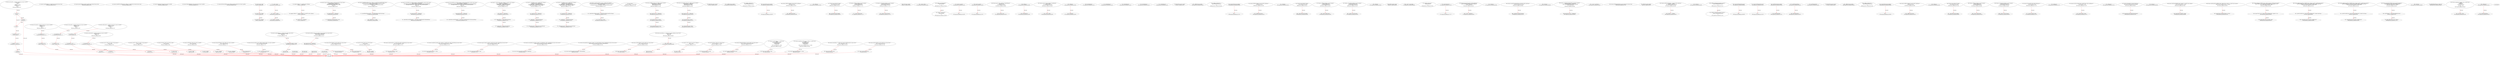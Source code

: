 digraph  {
13 [label="2_ function mul(uint256 a, uint256 b) internal pure returns (uint256) {\n        if (a == 0) {\n            return 0;\n        }\n        uint256 c = a * b;\n        require(c / a == b);\n        return c;\n    }\n13-function_definition-3-10", method="mul(uint256 a,uint256 b)", type_label=function_definition];
30 [label="3_ if_a == 0\n30-if-4-6", method="mul(uint256 a,uint256 b)", type_label=if];
2647 [label="3_ end_if", method="mul(uint256 a,uint256 b)", type_label=end_if];
35 [label="4_ return 0;\n35-return-5-5", method="mul(uint256 a,uint256 b)", type_label=return];
37 [label="6_ uint256 c = a * b;\n37-new_variable-7-7", method="mul(uint256 a,uint256 b)", type_label=new_variable];
45 [label="7_ require(c / a == b);\n45-expression_statement-8-8", method="mul(uint256 a,uint256 b)", type_label=expression_statement];
54 [label="8_ return c;\n54-return-9-9", method="mul(uint256 a,uint256 b)", type_label=return];
56 [label="10_ function div(uint256 a, uint256 b) internal pure returns (uint256) {\n        require(b > 0);\n        uint256 c = a / b;\n        return c;\n    }\n56-function_definition-11-15", method="div(uint256 a,uint256 b)", type_label=function_definition];
73 [label="11_ require(b > 0);\n73-expression_statement-12-12", method="div(uint256 a,uint256 b)", type_label=expression_statement];
80 [label="12_ uint256 c = a / b;\n80-new_variable-13-13", method="div(uint256 a,uint256 b)", type_label=new_variable];
88 [label="13_ return c;\n88-return-14-14", method="div(uint256 a,uint256 b)", type_label=return];
90 [label="15_ function sub(uint256 a, uint256 b) internal pure returns (uint256) {\n        require(b <= a);\n        uint256 c = a - b;\n        return c;\n    }\n90-function_definition-16-20", method="sub(uint256 a,uint256 b)", type_label=function_definition];
107 [label="16_ require(b <= a);\n107-expression_statement-17-17", method="sub(uint256 a,uint256 b)", type_label=expression_statement];
114 [label="17_ uint256 c = a - b;\n114-new_variable-18-18", method="sub(uint256 a,uint256 b)", type_label=new_variable];
122 [label="18_ return c;\n122-return-19-19", method="sub(uint256 a,uint256 b)", type_label=return];
124 [label="20_ function add(uint256 a, uint256 b) internal pure returns (uint256) {\n        uint256 c = a + b;\n        require(c >= a);\n        return c;\n    }\n124-function_definition-21-25", method="add(uint256 a,uint256 b)", type_label=function_definition];
141 [label="21_ uint256 c = a + b;\n141-new_variable-22-22", method="add(uint256 a,uint256 b)", type_label=new_variable];
149 [label="22_ require(c >= a);\n149-expression_statement-23-23", method="add(uint256 a,uint256 b)", type_label=expression_statement];
156 [label="23_ return c;\n156-return-24-24", method="add(uint256 a,uint256 b)", type_label=return];
158 [label="25_ function mod(uint256 a, uint256 b) internal pure returns (uint256) {\n        require(b != 0);\n        return a % b;\n    }\n158-function_definition-26-29", method="mod(uint256 a,uint256 b)", type_label=function_definition];
175 [label="26_ require(b != 0);\n175-expression_statement-27-27", method="mod(uint256 a,uint256 b)", type_label=expression_statement];
182 [label="27_ return a % b;\n182-return-28-28", method="mod(uint256 a,uint256 b)", type_label=return];
193 [label="32_ function transfer(address to, uint256 value) external returns (bool);\n193-function_definition-33-33", method="transfer(address to,uint256 value)", type_label=function_definition];
208 [label="33_ function approve(address spender, uint256 value) external returns (bool);\n208-function_definition-34-34", method="approve(address spender,uint256 value)", type_label=function_definition];
223 [label="34_ function transferFrom(address from, address to, uint256 value) external returns (bool);\n223-function_definition-35-35", method="transferFrom(address from,address to,uint256 value)", type_label=function_definition];
242 [label="35_ function totalSupply() external view returns (uint256);\n242-function_definition-36-36", method="totalSupply()", type_label=function_definition];
250 [label="36_ function balanceOf(address who) external view returns (uint256);\n250-function_definition-37-37", method="balanceOf(address who)", type_label=function_definition];
262 [label="37_ function allowance(address owner, address spender) external view returns (uint256);\n262-function_definition-38-38", method="allowance(address owner,address spender)", type_label=function_definition];
316 [label="43_ string private _name;\n316-new_variable-44-44", method="", type_label=new_variable];
321 [label="44_ string private _symbol;\n321-new_variable-45-45", method="", type_label=new_variable];
326 [label="45_ uint8 private _decimals;\n326-new_variable-46-46", method="", type_label=new_variable];
345 [label="47_ _name = name;\n345-expression_statement-48-48", method="", type_label=expression_statement];
349 [label="48_ _symbol = symbol;\n349-expression_statement-49-49", method="", type_label=expression_statement];
353 [label="49_ _decimals = decimals;\n353-expression_statement-50-50", method="", type_label=expression_statement];
357 [label="51_ function name() public view returns (string memory) {\n        return _name;\n    }\n357-function_definition-52-54", method="name()", type_label=function_definition];
366 [label="52_ return _name;\n366-return-53-53", method="name()", type_label=return];
368 [label="54_ function symbol() public view returns (string memory) {\n        return _symbol;\n    }\n368-function_definition-55-57", method="symbol()", type_label=function_definition];
377 [label="55_ return _symbol;\n377-return-56-56", method="symbol()", type_label=return];
379 [label="57_ function decimals() public view returns (uint8) {\n        return _decimals;\n    }\n379-function_definition-58-60", method="decimals()", type_label=function_definition];
388 [label="58_ return _decimals;\n388-return-59-59", method="decimals()", type_label=return];
405 [label="64_ mapping (address => uint256) private _balances;\n405-new_variable-65-65", method="", type_label=new_variable];
412 [label="65_ mapping (address => mapping (address => uint256)) private _allowed;\n412-new_variable-66-66", method="", type_label=new_variable];
421 [label="66_ uint256 private _totalSupply;\n421-new_variable-67-67", method="", type_label=new_variable];
426 [label="67_ function totalSupply() public view returns (uint256) {\n        return _totalSupply;\n    }\n426-function_definition-68-70", method="totalSupply()", type_label=function_definition];
435 [label="68_ return _totalSupply;\n435-return-69-69", method="totalSupply()", type_label=return];
437 [label="70_ function balanceOf(address owner) public view returns (uint256) {\n        return _balances[owner];\n    }\n437-function_definition-71-73", method="balanceOf(address owner)", type_label=function_definition];
450 [label="71_ return _balances[owner];\n450-return-72-72", method="balanceOf(address owner)", type_label=return];
454 [label="73_ function allowance(address owner, address spender) public view returns (uint256) {\n        return _allowed[owner][spender];\n    }\n454-function_definition-74-76", method="allowance(address owner,address spender)", type_label=function_definition];
471 [label="74_ return _allowed[owner][spender];\n471-return-75-75", method="allowance(address owner,address spender)", type_label=return];
477 [label="76_ function transfer(address to, uint256 value) public returns (bool) {\n        _transfer(msg.sender, to, value);\n        return true;\n    }\n477-function_definition-77-80", method="transfer(address to,uint256 value)", type_label=function_definition];
493 [label="77_ _transfer(msg.sender, to, value);\n493-expression_statement-78-78", method="transfer(address to,uint256 value)", type_label=expression_statement];
504 [label="78_ return true;\n504-return-79-79", method="transfer(address to,uint256 value)", type_label=return];
507 [label="80_ function approve(address spender, uint256 value) public returns (bool) {\n        require(spender != address(0));\n        _allowed[msg.sender][spender] = value;\n        emit Approval(msg.sender, spender, value);\n        return true;\n    }\n507-function_definition-81-86", method="approve(address spender,uint256 value)", type_label=function_definition];
523 [label="81_ require(spender != address(0));\n523-expression_statement-82-82", method="approve(address spender,uint256 value)", type_label=expression_statement];
532 [label="82_ _allowed[msg.sender][spender] = value;\n532-expression_statement-83-83", method="approve(address spender,uint256 value)", type_label=expression_statement];
552 [label="84_ return true;\n552-return-85-85", method="approve(address spender,uint256 value)", type_label=return];
555 [label="86_ function transferFrom(address from, address to, uint256 value) public returns (bool) {\n        _allowed[from][msg.sender] = _allowed[from][msg.sender].sub(value);\n        _transfer(from, to, value);\n        emit Approval(from, msg.sender, _allowed[from][msg.sender]);\n        return true;\n    }\n555-function_definition-87-92", method="transferFrom(address from,address to,uint256 value)", type_label=function_definition];
575 [label="87_ _allowed[from][msg.sender] = _allowed[from][msg.sender].sub(value);\n575-expression_statement-88-88", method="transferFrom(address from,address to,uint256 value)", type_label=expression_statement];
596 [label="88_ _transfer(from, to, value);\n596-expression_statement-89-89", method="transferFrom(address from,address to,uint256 value)", type_label=expression_statement];
621 [label="90_ return true;\n621-return-91-91", method="transferFrom(address from,address to,uint256 value)", type_label=return];
624 [label="92_ function increaseAllowance(address spender, uint256 addedValue) public returns (bool) {\n        require(spender != address(0));\n        _allowed[msg.sender][spender] = _allowed[msg.sender][spender].add(addedValue);\n        emit Approval(msg.sender, spender, _allowed[msg.sender][spender]);\n        return true;\n    }\n624-function_definition-93-98", method="increaseAllowance(address spender,uint256 addedValue)", type_label=function_definition];
640 [label="93_ require(spender != address(0));\n640-expression_statement-94-94", method="increaseAllowance(address spender,uint256 addedValue)", type_label=expression_statement];
649 [label="94_ _allowed[msg.sender][spender] = _allowed[msg.sender][spender].add(addedValue);\n649-expression_statement-95-95", method="increaseAllowance(address spender,uint256 addedValue)", type_label=expression_statement];
686 [label="96_ return true;\n686-return-97-97", method="increaseAllowance(address spender,uint256 addedValue)", type_label=return];
689 [label="98_ function decreaseAllowance(address spender, uint256 subtractedValue) public returns (bool) {\n        require(spender != address(0));\n        _allowed[msg.sender][spender] = _allowed[msg.sender][spender].sub(subtractedValue);\n        emit Approval(msg.sender, spender, _allowed[msg.sender][spender]);\n        return true;\n    }\n689-function_definition-99-104", method="decreaseAllowance(address spender,uint256 subtractedValue)", type_label=function_definition];
705 [label="99_ require(spender != address(0));\n705-expression_statement-100-100", method="decreaseAllowance(address spender,uint256 subtractedValue)", type_label=expression_statement];
714 [label="100_ _allowed[msg.sender][spender] = _allowed[msg.sender][spender].sub(subtractedValue);\n714-expression_statement-101-101", method="decreaseAllowance(address spender,uint256 subtractedValue)", type_label=expression_statement];
751 [label="102_ return true;\n751-return-103-103", method="decreaseAllowance(address spender,uint256 subtractedValue)", type_label=return];
754 [label="104_ function _transfer(address from, address to, uint256 value) internal {\n        require(to != address(0));\n        _balances[from] = _balances[from].sub(value);\n        _balances[to] = _balances[to].add(value);\n        emit Transfer(from, to, value);\n    }\n754-function_definition-105-110", method="_transfer(address from,address to,uint256 value)", type_label=function_definition];
770 [label="105_ require(to != address(0));\n770-expression_statement-106-106", method="_transfer(address from,address to,uint256 value)", type_label=expression_statement];
779 [label="106_ _balances[from] = _balances[from].sub(value);\n779-expression_statement-107-107", method="_transfer(address from,address to,uint256 value)", type_label=expression_statement];
792 [label="107_ _balances[to] = _balances[to].add(value);\n792-expression_statement-108-108", method="_transfer(address from,address to,uint256 value)", type_label=expression_statement];
813 [label="110_ function _mint(address account, uint256 value) internal {\n        require(account != address(0));\n        _totalSupply = _totalSupply.add(value);\n        _balances[account] = _balances[account].add(value);\n        emit Transfer(address(0), account, value);\n    }\n813-function_definition-111-116", method="_mint(address account,uint256 value)", type_label=function_definition];
825 [label="111_ require(account != address(0));\n825-expression_statement-112-112", method="_mint(address account,uint256 value)", type_label=expression_statement];
834 [label="112_ _totalSupply = _totalSupply.add(value);\n834-expression_statement-113-113", method="_mint(address account,uint256 value)", type_label=expression_statement];
843 [label="113_ _balances[account] = _balances[account].add(value);\n843-expression_statement-114-114", method="_mint(address account,uint256 value)", type_label=expression_statement];
866 [label="116_ function _burn(address account, uint256 value) internal {\n        require(account != address(0));\n        _totalSupply = _totalSupply.sub(value);\n        _balances[account] = _balances[account].sub(value);\n        emit Transfer(account, address(0), value);\n    }\n866-function_definition-117-122", method="_burn(address account,uint256 value)", type_label=function_definition];
878 [label="117_ require(account != address(0));\n878-expression_statement-118-118", method="_burn(address account,uint256 value)", type_label=expression_statement];
887 [label="118_ _totalSupply = _totalSupply.sub(value);\n887-expression_statement-119-119", method="_burn(address account,uint256 value)", type_label=expression_statement];
896 [label="119_ _balances[account] = _balances[account].sub(value);\n896-expression_statement-120-120", method="_burn(address account,uint256 value)", type_label=expression_statement];
919 [label="122_ function _burnFrom(address account, uint256 value) internal {\n        _allowed[account][msg.sender] = _allowed[account][msg.sender].sub(value);\n        _burn(account, value);\n        emit Approval(account, msg.sender, _allowed[account][msg.sender]);\n    }\n919-function_definition-123-127", method="_burnFrom(address account,uint256 value)", type_label=function_definition];
931 [label="123_ _allowed[account][msg.sender] = _allowed[account][msg.sender].sub(value);\n931-expression_statement-124-124", method="_burnFrom(address account,uint256 value)", type_label=expression_statement];
952 [label="124_ _burn(account, value);\n952-expression_statement-125-125", method="_burnFrom(address account,uint256 value)", type_label=expression_statement];
982 [label="130_ struct Role {\n        mapping (address => bool) bearer;\n    }\n982-expression_statement-131-133", method="Role()", type_label=expression_statement];
990 [label="133_ function add(Role storage role, address account) internal {\n        require(account != address(0));\n        require(!has(role, account));\n        role.bearer[account] = true;\n    }\n990-function_definition-134-138", method="add(Role storage role,address account)", type_label=function_definition];
1003 [label="134_ require(account != address(0));\n1003-expression_statement-135-135", method="add(Role storage role,address account)", type_label=expression_statement];
1012 [label="135_ require(!has(role, account));\n1012-expression_statement-136-136", method="add(Role storage role,address account)", type_label=expression_statement];
1023 [label="136_ role.bearer[account] = true;\n1023-expression_statement-137-137", method="add(Role storage role,address account)", type_label=expression_statement];
1032 [label="138_ function remove(Role storage role, address account) internal {\n        require(account != address(0));\n        require(has(role, account));\n        role.bearer[account] = false;\n    }\n1032-function_definition-139-143", method="remove(Role storage role,address account)", type_label=function_definition];
1045 [label="139_ require(account != address(0));\n1045-expression_statement-140-140", method="remove(Role storage role,address account)", type_label=expression_statement];
1054 [label="140_ require(has(role, account));\n1054-expression_statement-141-141", method="remove(Role storage role,address account)", type_label=expression_statement];
1064 [label="141_ role.bearer[account] = false;\n1064-expression_statement-142-142", method="remove(Role storage role,address account)", type_label=expression_statement];
1073 [label="143_ function has(Role storage role, address account) internal view returns (bool) {\n        require(account != address(0));\n        return role.bearer[account];\n    }\n1073-function_definition-144-147", method="has(Role storage role,address account)", type_label=function_definition];
1091 [label="144_ require(account != address(0));\n1091-expression_statement-145-145", method="has(Role storage role,address account)", type_label=expression_statement];
1100 [label="145_ return role.bearer[account];\n1100-return-146-146", method="has(Role storage role,address account)", type_label=return];
1132 [label="153_ Roles.Role private _pausers;\n1132-new_variable-154-154", method="", type_label=new_variable];
1141 [label="155_ _addPauser(msg.sender);\n1141-expression_statement-156-156", method="", type_label=expression_statement];
1148 [label="157_ modifier onlyPauser() {\n        require(isPauser(msg.sender));\n        _;\n    }\n1148-expression_statement-158-161", method="", type_label=expression_statement];
1151 [label="158_ require(isPauser(msg.sender));\n1151-expression_statement-159-159", method="", type_label=expression_statement];
1161 [label="159_ _;\n1161-expression_statement-160-160", method="", type_label=expression_statement];
1163 [label="161_ function isPauser(address account) public view returns (bool) {\n        return _pausers.has(account);\n    }\n1163-function_definition-162-164", method="isPauser(address account)", type_label=function_definition];
1176 [label="162_ return _pausers.has(account);\n1176-return-163-163", method="isPauser(address account)", type_label=return];
1183 [label="164_ function addPauser(address account) public onlyPauser {\n        _addPauser(account);\n    }\n1183-function_definition-165-167", method="addPauser(address account)", type_label=function_definition];
1190 [label="164_ onlyPauser\n1190-expression_statement-165-165", method="addPauser(address account)", type_label=expression_statement];
1193 [label="165_ _addPauser(account);\n1193-expression_statement-166-166", method="addPauser(address account)", type_label=expression_statement];
1198 [label="167_ function renouncePauser() public {\n        _removePauser(msg.sender);\n    }\n1198-function_definition-168-170", method="renouncePauser()", type_label=function_definition];
1202 [label="168_ _removePauser(msg.sender);\n1202-expression_statement-169-169", method="renouncePauser()", type_label=expression_statement];
1209 [label="170_ function _addPauser(address account) internal {\n        _pausers.add(account);\n        emit PauserAdded(account);\n    }\n1209-function_definition-171-174", method="_addPauser(address account)", type_label=function_definition];
1217 [label="171_ _pausers.add(account);\n1217-expression_statement-172-172", method="_addPauser(address account)", type_label=expression_statement];
1228 [label="174_ function _removePauser(address account) internal {\n        _pausers.remove(account);\n        emit PauserRemoved(account);\n    }\n1228-function_definition-175-178", method="_removePauser(address account)", type_label=function_definition];
1236 [label="175_ _pausers.remove(account);\n1236-expression_statement-176-176", method="_removePauser(address account)", type_label=expression_statement];
1269 [label="183_ bool private _paused;\n1269-new_variable-184-184", method="", type_label=new_variable];
1276 [label="185_ _paused = false;\n1276-expression_statement-186-186", method="", type_label=expression_statement];
1281 [label="187_ function paused() public view returns (bool) {\n        return _paused;\n    }\n1281-function_definition-188-190", method="paused()", type_label=function_definition];
1290 [label="188_ return _paused;\n1290-return-189-189", method="paused()", type_label=return];
1292 [label="190_ modifier whenNotPaused() {\n        require(!_paused);\n        _;\n    }\n1292-expression_statement-191-194", method="", type_label=expression_statement];
1295 [label="191_ require(!_paused);\n1295-expression_statement-192-192", method="", type_label=expression_statement];
1301 [label="192_ _;\n1301-expression_statement-193-193", method="", type_label=expression_statement];
1303 [label="194_ modifier whenPaused() {\n        require(_paused);\n        _;\n    }\n1303-expression_statement-195-198", method="", type_label=expression_statement];
1306 [label="195_ require(_paused);\n1306-expression_statement-196-196", method="", type_label=expression_statement];
1311 [label="196_ _;\n1311-expression_statement-197-197", method="", type_label=expression_statement];
1313 [label="198_ function pause() public onlyPauser whenNotPaused {\n        _paused = true;\n        emit Paused(msg.sender);\n    }\n1313-function_definition-199-202", method="pause()", type_label=function_definition];
1316 [label="198_ onlyPauser\n1316-expression_statement-199-199", method="pause()", type_label=expression_statement];
1318 [label="198_ whenNotPaused\n1318-expression_statement-199-199", method="pause()", type_label=expression_statement];
1321 [label="199_ _paused = true;\n1321-expression_statement-200-200", method="pause()", type_label=expression_statement];
1332 [label="202_ function unpause() public onlyPauser whenPaused {\n        _paused = false;\n        emit Unpaused(msg.sender);\n    }\n1332-function_definition-203-206", method="unpause()", type_label=function_definition];
1335 [label="202_ onlyPauser\n1335-expression_statement-203-203", method="unpause()", type_label=expression_statement];
1337 [label="202_ whenPaused\n1337-expression_statement-203-203", method="unpause()", type_label=expression_statement];
1340 [label="203_ _paused = false;\n1340-expression_statement-204-204", method="unpause()", type_label=expression_statement];
1364 [label="209_ function transfer(address to, uint256 value) public whenNotPaused returns (bool) {\n        return super.transfer(to, value);\n    }\n1364-function_definition-210-212", method="transfer(address to,uint256 value)", type_label=function_definition];
1375 [label="209_ whenNotPaused\n1375-expression_statement-210-210", method="transfer(address to,uint256 value)", type_label=expression_statement];
1382 [label="210_ return super.transfer(to, value);\n1382-return-211-211", method="transfer(address to,uint256 value)", type_label=return];
1391 [label="212_ function transferFrom(address from, address to, uint256 value) public whenNotPaused returns (bool) {\n        return super.transferFrom(from, to, value);\n    }\n1391-function_definition-213-215", method="transferFrom(address from,address to,uint256 value)", type_label=function_definition];
1406 [label="212_ whenNotPaused\n1406-expression_statement-213-213", method="transferFrom(address from,address to,uint256 value)", type_label=expression_statement];
1413 [label="213_ return super.transferFrom(from, to, value);\n1413-return-214-214", method="transferFrom(address from,address to,uint256 value)", type_label=return];
1424 [label="215_ function approve(address spender, uint256 value) public whenNotPaused returns (bool) {\n        return super.approve(spender, value);\n    }\n1424-function_definition-216-218", method="approve(address spender,uint256 value)", type_label=function_definition];
1435 [label="215_ whenNotPaused\n1435-expression_statement-216-216", method="approve(address spender,uint256 value)", type_label=expression_statement];
1442 [label="216_ return super.approve(spender, value);\n1442-return-217-217", method="approve(address spender,uint256 value)", type_label=return];
1451 [label="218_ function increaseAllowance(address spender, uint addedValue) public whenNotPaused returns (bool success) {\n        return super.increaseAllowance(spender, addedValue);\n    }\n1451-function_definition-219-221", method="increaseAllowance(address spender,uint addedValue)", type_label=function_definition];
1462 [label="218_ whenNotPaused\n1462-expression_statement-219-219", method="increaseAllowance(address spender,uint addedValue)", type_label=expression_statement];
1470 [label="219_ return super.increaseAllowance(spender, addedValue);\n1470-return-220-220", method="increaseAllowance(address spender,uint addedValue)", type_label=return];
1479 [label="221_ function decreaseAllowance(address spender, uint subtractedValue) public whenNotPaused returns (bool success) {\n        return super.decreaseAllowance(spender, subtractedValue);\n    }\n1479-function_definition-222-224", method="decreaseAllowance(address spender,uint subtractedValue)", type_label=function_definition];
1490 [label="221_ whenNotPaused\n1490-expression_statement-222-222", method="decreaseAllowance(address spender,uint subtractedValue)", type_label=expression_statement];
1498 [label="222_ return super.decreaseAllowance(spender, subtractedValue);\n1498-return-223-223", method="decreaseAllowance(address spender,uint subtractedValue)", type_label=return];
1533 [label="230_ Roles.Role private _minters;\n1533-new_variable-231-231", method="", type_label=new_variable];
1542 [label="232_ _addMinter(msg.sender);\n1542-expression_statement-233-233", method="", type_label=expression_statement];
1549 [label="234_ modifier onlyMinter() {\n        require(isMinter(msg.sender));\n        _;\n    }\n1549-expression_statement-235-238", method="", type_label=expression_statement];
1552 [label="235_ require(isMinter(msg.sender));\n1552-expression_statement-236-236", method="", type_label=expression_statement];
1562 [label="236_ _;\n1562-expression_statement-237-237", method="", type_label=expression_statement];
1564 [label="238_ function isMinter(address account) public view returns (bool) {\n        return _minters.has(account);\n    }\n1564-function_definition-239-241", method="isMinter(address account)", type_label=function_definition];
1577 [label="239_ return _minters.has(account);\n1577-return-240-240", method="isMinter(address account)", type_label=return];
1584 [label="241_ function addMinter(address account) public onlyMinter {\n        _addMinter(account);\n    }\n1584-function_definition-242-244", method="addMinter(address account)", type_label=function_definition];
1591 [label="241_ onlyMinter\n1591-expression_statement-242-242", method="addMinter(address account)", type_label=expression_statement];
1594 [label="242_ _addMinter(account);\n1594-expression_statement-243-243", method="addMinter(address account)", type_label=expression_statement];
1599 [label="244_ function renounceMinter() public {\n        _removeMinter(msg.sender);\n    }\n1599-function_definition-245-247", method="renounceMinter()", type_label=function_definition];
1603 [label="245_ _removeMinter(msg.sender);\n1603-expression_statement-246-246", method="renounceMinter()", type_label=expression_statement];
1610 [label="247_ function _addMinter(address account) internal {\n        _minters.add(account);\n        emit MinterAdded(account);\n    }\n1610-function_definition-248-251", method="_addMinter(address account)", type_label=function_definition];
1618 [label="248_ _minters.add(account);\n1618-expression_statement-249-249", method="_addMinter(address account)", type_label=expression_statement];
1629 [label="251_ function _removeMinter(address account) internal {\n        _minters.remove(account);\n        emit MinterRemoved(account);\n    }\n1629-function_definition-252-255", method="_removeMinter(address account)", type_label=function_definition];
1637 [label="252_ _minters.remove(account);\n1637-expression_statement-253-253", method="_removeMinter(address account)", type_label=expression_statement];
1661 [label="258_ function mint(address to, uint256 value) public onlyMinter returns (bool) {\n        _mint(to, value);\n        return true;\n    }\n1661-function_definition-259-262", method="mint(address to,uint256 value)", type_label=function_definition];
1672 [label="258_ onlyMinter\n1672-expression_statement-259-259", method="mint(address to,uint256 value)", type_label=expression_statement];
1679 [label="259_ _mint(to, value);\n1679-expression_statement-260-260", method="mint(address to,uint256 value)", type_label=expression_statement];
1686 [label="260_ return true;\n1686-return-261-261", method="mint(address to,uint256 value)", type_label=return];
1696 [label="265_ address private _owner;\n1696-new_variable-266-266", method="", type_label=new_variable];
1713 [label="268_ _owner = msg.sender;\n1713-expression_statement-269-269", method="", type_label=expression_statement];
1727 [label="271_ function owner() public view returns (address) {\n        return _owner;\n    }\n1727-function_definition-272-274", method="owner()", type_label=function_definition];
1736 [label="272_ return _owner;\n1736-return-273-273", method="owner()", type_label=return];
1738 [label="274_ modifier onlyOwner() {\n        require(isOwner());\n        _;\n    }\n1738-expression_statement-275-278", method="", type_label=expression_statement];
1741 [label="275_ require(isOwner());\n1741-expression_statement-276-276", method="", type_label=expression_statement];
1747 [label="276_ _;\n1747-expression_statement-277-277", method="", type_label=expression_statement];
1749 [label="278_ function isOwner() public view returns (bool) {\n        return msg.sender == _owner;\n    }\n1749-function_definition-279-281", method="isOwner()", type_label=function_definition];
1758 [label="279_ return msg.sender == _owner;\n1758-return-280-280", method="isOwner()", type_label=return];
1764 [label="281_ function renounceOwnership() public onlyOwner {\n        emit OwnershipTransferred(_owner, address(0));\n        _owner = address(0);\n    }\n1764-function_definition-282-285", method="renounceOwnership()", type_label=function_definition];
1767 [label="281_ onlyOwner\n1767-expression_statement-282-282", method="renounceOwnership()", type_label=expression_statement];
1778 [label="283_ _owner = address(0);\n1778-expression_statement-284-284", method="renounceOwnership()", type_label=expression_statement];
1784 [label="285_ function transferOwnership(address newOwner) public onlyOwner {\n        _transferOwnership(newOwner);\n    }\n1784-function_definition-286-288", method="transferOwnership(address newOwner)", type_label=function_definition];
1791 [label="285_ onlyOwner\n1791-expression_statement-286-286", method="transferOwnership(address newOwner)", type_label=expression_statement];
1794 [label="286_ _transferOwnership(newOwner);\n1794-expression_statement-287-287", method="transferOwnership(address newOwner)", type_label=expression_statement];
1799 [label="288_ function _transferOwnership(address newOwner) internal {\n        require(newOwner != address(0));\n        emit OwnershipTransferred(_owner, newOwner);\n        _owner = newOwner;\n    }\n1799-function_definition-289-293", method="_transferOwnership(address newOwner)", type_label=function_definition];
1807 [label="289_ require(newOwner != address(0));\n1807-expression_statement-290-290", method="_transferOwnership(address newOwner)", type_label=expression_statement];
1822 [label="291_ _owner = newOwner;\n1822-expression_statement-292-292", method="_transferOwnership(address newOwner)", type_label=expression_statement];
1833 [label="296_ function isWhitelisted(address account) public view returns (bool);\n1833-function_definition-297-297", method="isWhitelisted(address account)", type_label=function_definition];
1865 [label="301_ IWhitelist public whitelist;\n1865-new_variable-302-302", method="", type_label=new_variable];
1871 [label="302_ function setWhitelist(IWhitelist _whitelist) public onlyOwner {\n        whitelist = _whitelist;\n        emit WhitelistChanged(_whitelist);\n    }\n1871-function_definition-303-306", method="setWhitelist(IWhitelist _whitelist)", type_label=function_definition];
1879 [label="302_ onlyOwner\n1879-expression_statement-303-303", method="setWhitelist(IWhitelist _whitelist)", type_label=expression_statement];
1882 [label="303_ whitelist = _whitelist;\n1882-expression_statement-304-304", method="setWhitelist(IWhitelist _whitelist)", type_label=expression_statement];
1890 [label="306_ modifier onlyWhitelisted(address account) {\n        require(isWhitelisted(account));\n        _;\n    }\n1890-expression_statement-307-310", method="", type_label=expression_statement];
1897 [label="307_ require(isWhitelisted(account));\n1897-expression_statement-308-308", method="", type_label=expression_statement];
1905 [label="308_ _;\n1905-expression_statement-309-309", method="", type_label=expression_statement];
1907 [label="310_ modifier notWhitelisted(address account) {\n        require(!isWhitelisted(account));\n        _;\n    }\n1907-expression_statement-311-314", method="", type_label=expression_statement];
1914 [label="311_ require(!isWhitelisted(account));\n1914-expression_statement-312-312", method="", type_label=expression_statement];
1923 [label="312_ _;\n1923-expression_statement-313-313", method="", type_label=expression_statement];
1925 [label="314_ function isWhitelisted(address account) public view returns (bool) {\n        return whitelist.isWhitelisted(account);\n    }\n1925-function_definition-315-317", method="isWhitelisted(address account)", type_label=function_definition];
1938 [label="315_ return whitelist.isWhitelisted(account);\n1938-return-316-316", method="isWhitelisted(address account)", type_label=return];
1945 [label="317_ function transfer(address to, uint256 value)\n        public\n        onlyWhitelisted(msg.sender)\n        onlyWhitelisted(to)\n        returns (bool)\n    {\n        return super.transfer(to, value);\n    }\n1945-function_definition-318-325", method="transfer(address to,uint256 value)", type_label=function_definition];
1956 [label="319_ onlyWhitelisted(msg.sender)\n1956-expression_statement-320-320", method="transfer(address to,uint256 value)", type_label=expression_statement];
1962 [label="320_ onlyWhitelisted(to)\n1962-expression_statement-321-321", method="transfer(address to,uint256 value)", type_label=expression_statement];
1971 [label="323_ return super.transfer(to, value);\n1971-return-324-324", method="transfer(address to,uint256 value)", type_label=return];
1980 [label="325_ function transferFrom(address from, address to, uint256 value)\n        public\n        onlyWhitelisted(from)\n        onlyWhitelisted(to)\n        returns (bool)\n    {\n        return super.transferFrom(from, to, value);\n    }\n1980-function_definition-326-333", method="transferFrom(address from,address to,uint256 value)", type_label=function_definition];
1995 [label="327_ onlyWhitelisted(from)\n1995-expression_statement-328-328", method="transferFrom(address from,address to,uint256 value)", type_label=expression_statement];
1999 [label="328_ onlyWhitelisted(to)\n1999-expression_statement-329-329", method="transferFrom(address from,address to,uint256 value)", type_label=expression_statement];
2008 [label="331_ return super.transferFrom(from, to, value);\n2008-return-332-332", method="transferFrom(address from,address to,uint256 value)", type_label=return];
2019 [label="333_ function mint(address to, uint256 value) public onlyWhitelisted(to) returns (bool) {\n        return super.mint(to, value);\n    }\n2019-function_definition-334-336", method="mint(address to,uint256 value)", type_label=function_definition];
2030 [label="333_ onlyWhitelisted(to)\n2030-expression_statement-334-334", method="mint(address to,uint256 value)", type_label=expression_statement];
2039 [label="334_ return super.mint(to, value);\n2039-return-335-335", method="mint(address to,uint256 value)", type_label=return];
2074 [label="342_ Roles.Role private _burners;\n2074-new_variable-343-343", method="", type_label=new_variable];
2083 [label="344_ _addBurner(msg.sender);\n2083-expression_statement-345-345", method="", type_label=expression_statement];
2090 [label="346_ modifier onlyBurner() {\n        require(isBurner(msg.sender));\n        _;\n    }\n2090-expression_statement-347-350", method="", type_label=expression_statement];
2093 [label="347_ require(isBurner(msg.sender));\n2093-expression_statement-348-348", method="", type_label=expression_statement];
2103 [label="348_ _;\n2103-expression_statement-349-349", method="", type_label=expression_statement];
2105 [label="350_ function isBurner(address account) public view returns (bool) {\n        return _burners.has(account);\n    }\n2105-function_definition-351-353", method="isBurner(address account)", type_label=function_definition];
2118 [label="351_ return _burners.has(account);\n2118-return-352-352", method="isBurner(address account)", type_label=return];
2125 [label="353_ function addBurner(address account) public onlyBurner {\n        _addBurner(account);\n    }\n2125-function_definition-354-356", method="addBurner(address account)", type_label=function_definition];
2132 [label="353_ onlyBurner\n2132-expression_statement-354-354", method="addBurner(address account)", type_label=expression_statement];
2135 [label="354_ _addBurner(account);\n2135-expression_statement-355-355", method="addBurner(address account)", type_label=expression_statement];
2140 [label="356_ function renounceBurner() public {\n        _removeBurner(msg.sender);\n    }\n2140-function_definition-357-359", method="renounceBurner()", type_label=function_definition];
2144 [label="357_ _removeBurner(msg.sender);\n2144-expression_statement-358-358", method="renounceBurner()", type_label=expression_statement];
2151 [label="359_ function _addBurner(address account) internal {\n        _burners.add(account);\n        emit BurnerAdded(account);\n    }\n2151-function_definition-360-363", method="_addBurner(address account)", type_label=function_definition];
2159 [label="360_ _burners.add(account);\n2159-expression_statement-361-361", method="_addBurner(address account)", type_label=expression_statement];
2170 [label="363_ function _removeBurner(address account) internal {\n        _burners.remove(account);\n        emit BurnerRemoved(account);\n    }\n2170-function_definition-364-367", method="_removeBurner(address account)", type_label=function_definition];
2178 [label="364_ _burners.remove(account);\n2178-expression_statement-365-365", method="_removeBurner(address account)", type_label=expression_statement];
2202 [label="370_ function burn(uint256 value) public onlyBurner() {\n        _burn(msg.sender, value);\n    }\n2202-function_definition-371-373", method="burn(uint256 value)", type_label=function_definition];
2209 [label="370_ onlyBurner()\n2209-expression_statement-371-371", method="burn(uint256 value)", type_label=expression_statement];
2212 [label="371_ _burn(msg.sender, value);\n2212-expression_statement-372-372", method="burn(uint256 value)", type_label=expression_statement];
2221 [label="373_ function burnFrom(address from, uint256 value) public onlyBurner() {\n        _burnFrom(from, value);\n    }\n2221-function_definition-374-376", method="burnFrom(address from,uint256 value)", type_label=function_definition];
2232 [label="373_ onlyBurner()\n2232-expression_statement-374-374", method="burnFrom(address from,uint256 value)", type_label=expression_statement];
2235 [label="374_ _burnFrom(from, value);\n2235-expression_statement-375-375", method="burnFrom(address from,uint256 value)", type_label=expression_statement];
2252 [label="379_ function reclaimEther() external onlyOwner {\n        msg.sender.transfer(address(this).balance);\n    }\n2252-function_definition-380-382", method="reclaimEther()", type_label=function_definition];
2255 [label="379_ onlyOwner\n2255-expression_statement-380-380", method="reclaimEther()", type_label=expression_statement];
2258 [label="380_ msg.sender.transfer(address(this).balance);\n2258-expression_statement-381-381", method="reclaimEther()", type_label=expression_statement];
2283 [label="386_ function safeTransfer(IERC20 token, address to, uint256 value) internal {\n        require(token.transfer(to, value));\n    }\n2283-function_definition-387-389", method="safeTransfer(IERC20 token,address to,uint256 value)", type_label=function_definition];
2300 [label="387_ require(token.transfer(to, value));\n2300-expression_statement-388-388", method="safeTransfer(IERC20 token,address to,uint256 value)", type_label=expression_statement];
2312 [label="389_ function safeTransferFrom(IERC20 token, address from, address to, uint256 value) internal {\n        require(token.transferFrom(from, to, value));\n    }\n2312-function_definition-390-392", method="safeTransferFrom(IERC20 token,address from,address to,uint256 value)", type_label=function_definition];
2333 [label="390_ require(token.transferFrom(from, to, value));\n2333-expression_statement-391-391", method="safeTransferFrom(IERC20 token,address from,address to,uint256 value)", type_label=expression_statement];
2347 [label="392_ function safeApprove(IERC20 token, address spender, uint256 value) internal {\n        require((value == 0) || (token.allowance(address(this), spender) == 0));\n        require(token.approve(spender, value));\n    }\n2347-function_definition-393-396", method="safeApprove(IERC20 token,address spender,uint256 value)", type_label=function_definition];
2364 [label="393_ require((value == 0) || (token.allowance(address(this), spender) == 0));\n2364-expression_statement-394-394", method="safeApprove(IERC20 token,address spender,uint256 value)", type_label=expression_statement];
2386 [label="394_ require(token.approve(spender, value));\n2386-expression_statement-395-395", method="safeApprove(IERC20 token,address spender,uint256 value)", type_label=expression_statement];
2398 [label="396_ function safeIncreaseAllowance(IERC20 token, address spender, uint256 value) internal {\n        uint256 newAllowance = token.allowance(address(this), spender).add(value);\n        require(token.approve(spender, newAllowance));\n    }\n2398-function_definition-397-400", method="safeIncreaseAllowance(IERC20 token,address spender,uint256 value)", type_label=function_definition];
2415 [label="397_ uint256 newAllowance = token.allowance(address(this), spender).add(value);\n2415-new_variable-398-398", method="safeIncreaseAllowance(IERC20 token,address spender,uint256 value)", type_label=new_variable];
2435 [label="398_ require(token.approve(spender, newAllowance));\n2435-expression_statement-399-399", method="safeIncreaseAllowance(IERC20 token,address spender,uint256 value)", type_label=expression_statement];
2447 [label="400_ function safeDecreaseAllowance(IERC20 token, address spender, uint256 value) internal {\n        uint256 newAllowance = token.allowance(address(this), spender).sub(value);\n        require(token.approve(spender, newAllowance));\n    }\n2447-function_definition-401-404", method="safeDecreaseAllowance(IERC20 token,address spender,uint256 value)", type_label=function_definition];
2464 [label="401_ uint256 newAllowance = token.allowance(address(this), spender).sub(value);\n2464-new_variable-402-402", method="safeDecreaseAllowance(IERC20 token,address spender,uint256 value)", type_label=new_variable];
2484 [label="402_ require(token.approve(spender, newAllowance));\n2484-expression_statement-403-403", method="safeDecreaseAllowance(IERC20 token,address spender,uint256 value)", type_label=expression_statement];
2512 [label="408_ function reclaimToken(IERC20 token) external onlyOwner {\n        uint256 balance = token.balanceOf(address(this));\n        token.safeTransfer(owner(), balance);\n    }\n2512-function_definition-409-412", method="reclaimToken(IERC20 token)", type_label=function_definition];
2520 [label="408_ onlyOwner\n2520-expression_statement-409-409", method="reclaimToken(IERC20 token)", type_label=expression_statement];
2523 [label="409_ uint256 balance = token.balanceOf(address(this));\n2523-new_variable-410-410", method="reclaimToken(IERC20 token)", type_label=new_variable];
2536 [label="410_ token.safeTransfer(owner(), balance);\n2536-expression_statement-411-411", method="reclaimToken(IERC20 token)", type_label=expression_statement];
2588 [label="425_ ERC20Detailed(name, symbol, 18)\n2588-expression_statement-426-426", method="", type_label=expression_statement];
2597 [label="428_ function burnBlacklisted(address from, uint256 value)\n        public\n        onlyBurner()\n        notWhitelisted(from)\n    {\n        _burn(from, value);\n    }\n2597-function_definition-429-435", method="burnBlacklisted(address from,uint256 value)", type_label=function_definition];
2608 [label="430_ onlyBurner()\n2608-expression_statement-431-431", method="burnBlacklisted(address from,uint256 value)", type_label=expression_statement];
2610 [label="431_ notWhitelisted(from)\n2610-expression_statement-432-432", method="burnBlacklisted(address from,uint256 value)", type_label=expression_statement];
2615 [label="433_ _burn(from, value);\n2615-expression_statement-434-434", method="burnBlacklisted(address from,uint256 value)", type_label=expression_statement];
1 [label="0_ start_node", method="", type_label=start];
2 [label="0_ exit_node", method="", type_label=exit];
13 -> 30  [color=red, controlflow_type=next_line, edge_type=CFG_edge, key=0, label=next_line];
30 -> 35  [color=red, controlflow_type=pos_next, edge_type=CFG_edge, key=0, label=pos_next];
30 -> 2647  [color=red, controlflow_type=neg_next, edge_type=CFG_edge, key=0, label=neg_next];
2647 -> 37  [color=red, controlflow_type=next_line, edge_type=CFG_edge, key=0, label=next_line];
35 -> 2647  [color=red, controlflow_type=end_if, edge_type=CFG_edge, key=0, label=end_if];
35 -> 2  [color=red, controlflow_type=return_exit, edge_type=CFG_edge, key=0, label=return_exit];
37 -> 45  [color=red, controlflow_type=next_line, edge_type=CFG_edge, key=0, label=next_line];
45 -> 54  [color=red, controlflow_type=next_line, edge_type=CFG_edge, key=0, label=next_line];
54 -> 2  [color=red, controlflow_type=return_exit, edge_type=CFG_edge, key=0, label=return_exit];
56 -> 73  [color=red, controlflow_type=next_line, edge_type=CFG_edge, key=0, label=next_line];
73 -> 80  [color=red, controlflow_type=next_line, edge_type=CFG_edge, key=0, label=next_line];
80 -> 88  [color=red, controlflow_type=next_line, edge_type=CFG_edge, key=0, label=next_line];
88 -> 2  [color=red, controlflow_type=return_exit, edge_type=CFG_edge, key=0, label=return_exit];
90 -> 107  [color=red, controlflow_type=next_line, edge_type=CFG_edge, key=0, label=next_line];
107 -> 114  [color=red, controlflow_type=next_line, edge_type=CFG_edge, key=0, label=next_line];
114 -> 122  [color=red, controlflow_type=next_line, edge_type=CFG_edge, key=0, label=next_line];
122 -> 2  [color=red, controlflow_type=return_exit, edge_type=CFG_edge, key=0, label=return_exit];
124 -> 141  [color=red, controlflow_type=next_line, edge_type=CFG_edge, key=0, label=next_line];
141 -> 149  [color=red, controlflow_type=next_line, edge_type=CFG_edge, key=0, label=next_line];
149 -> 156  [color=red, controlflow_type=next_line, edge_type=CFG_edge, key=0, label=next_line];
156 -> 2  [color=red, controlflow_type=return_exit, edge_type=CFG_edge, key=0, label=return_exit];
158 -> 175  [color=red, controlflow_type=next_line, edge_type=CFG_edge, key=0, label=next_line];
175 -> 182  [color=red, controlflow_type=next_line, edge_type=CFG_edge, key=0, label=next_line];
182 -> 2  [color=red, controlflow_type=return_exit, edge_type=CFG_edge, key=0, label=return_exit];
316 -> 321  [color=red, controlflow_type=next_line, edge_type=CFG_edge, key=0, label=next_line];
321 -> 326  [color=red, controlflow_type=next_line, edge_type=CFG_edge, key=0, label=next_line];
345 -> 349  [color=red, controlflow_type=next_line, edge_type=CFG_edge, key=0, label=next_line];
349 -> 353  [color=red, controlflow_type=next_line, edge_type=CFG_edge, key=0, label=next_line];
357 -> 366  [color=red, controlflow_type=next_line, edge_type=CFG_edge, key=0, label=next_line];
366 -> 2  [color=red, controlflow_type=return_exit, edge_type=CFG_edge, key=0, label=return_exit];
368 -> 377  [color=red, controlflow_type=next_line, edge_type=CFG_edge, key=0, label=next_line];
377 -> 2  [color=red, controlflow_type=return_exit, edge_type=CFG_edge, key=0, label=return_exit];
379 -> 388  [color=red, controlflow_type=next_line, edge_type=CFG_edge, key=0, label=next_line];
388 -> 2  [color=red, controlflow_type=return_exit, edge_type=CFG_edge, key=0, label=return_exit];
405 -> 412  [color=red, controlflow_type=next_line, edge_type=CFG_edge, key=0, label=next_line];
412 -> 421  [color=red, controlflow_type=next_line, edge_type=CFG_edge, key=0, label=next_line];
426 -> 435  [color=red, controlflow_type=next_line, edge_type=CFG_edge, key=0, label=next_line];
435 -> 2  [color=red, controlflow_type=return_exit, edge_type=CFG_edge, key=0, label=return_exit];
437 -> 450  [color=red, controlflow_type=next_line, edge_type=CFG_edge, key=0, label=next_line];
450 -> 2  [color=red, controlflow_type=return_exit, edge_type=CFG_edge, key=0, label=return_exit];
454 -> 471  [color=red, controlflow_type=next_line, edge_type=CFG_edge, key=0, label=next_line];
471 -> 2  [color=red, controlflow_type=return_exit, edge_type=CFG_edge, key=0, label=return_exit];
477 -> 493  [color=red, controlflow_type=next_line, edge_type=CFG_edge, key=0, label=next_line];
493 -> 504  [color=red, controlflow_type=next_line, edge_type=CFG_edge, key=0, label=next_line];
504 -> 2  [color=red, controlflow_type=return_exit, edge_type=CFG_edge, key=0, label=return_exit];
507 -> 523  [color=red, controlflow_type=next_line, edge_type=CFG_edge, key=0, label=next_line];
523 -> 532  [color=red, controlflow_type=next_line, edge_type=CFG_edge, key=0, label=next_line];
552 -> 2  [color=red, controlflow_type=return_exit, edge_type=CFG_edge, key=0, label=return_exit];
555 -> 575  [color=red, controlflow_type=next_line, edge_type=CFG_edge, key=0, label=next_line];
575 -> 596  [color=red, controlflow_type=next_line, edge_type=CFG_edge, key=0, label=next_line];
621 -> 2  [color=red, controlflow_type=return_exit, edge_type=CFG_edge, key=0, label=return_exit];
624 -> 640  [color=red, controlflow_type=next_line, edge_type=CFG_edge, key=0, label=next_line];
640 -> 649  [color=red, controlflow_type=next_line, edge_type=CFG_edge, key=0, label=next_line];
686 -> 2  [color=red, controlflow_type=return_exit, edge_type=CFG_edge, key=0, label=return_exit];
689 -> 705  [color=red, controlflow_type=next_line, edge_type=CFG_edge, key=0, label=next_line];
705 -> 714  [color=red, controlflow_type=next_line, edge_type=CFG_edge, key=0, label=next_line];
751 -> 2  [color=red, controlflow_type=return_exit, edge_type=CFG_edge, key=0, label=return_exit];
754 -> 770  [color=red, controlflow_type=next_line, edge_type=CFG_edge, key=0, label=next_line];
770 -> 779  [color=red, controlflow_type=next_line, edge_type=CFG_edge, key=0, label=next_line];
779 -> 792  [color=red, controlflow_type=next_line, edge_type=CFG_edge, key=0, label=next_line];
813 -> 825  [color=red, controlflow_type=next_line, edge_type=CFG_edge, key=0, label=next_line];
825 -> 834  [color=red, controlflow_type=next_line, edge_type=CFG_edge, key=0, label=next_line];
834 -> 843  [color=red, controlflow_type=next_line, edge_type=CFG_edge, key=0, label=next_line];
866 -> 878  [color=red, controlflow_type=next_line, edge_type=CFG_edge, key=0, label=next_line];
878 -> 887  [color=red, controlflow_type=next_line, edge_type=CFG_edge, key=0, label=next_line];
887 -> 896  [color=red, controlflow_type=next_line, edge_type=CFG_edge, key=0, label=next_line];
919 -> 931  [color=red, controlflow_type=next_line, edge_type=CFG_edge, key=0, label=next_line];
931 -> 952  [color=red, controlflow_type=next_line, edge_type=CFG_edge, key=0, label=next_line];
990 -> 1003  [color=red, controlflow_type=next_line, edge_type=CFG_edge, key=0, label=next_line];
1003 -> 1012  [color=red, controlflow_type=next_line, edge_type=CFG_edge, key=0, label=next_line];
1012 -> 1023  [color=red, controlflow_type=next_line, edge_type=CFG_edge, key=0, label=next_line];
1032 -> 1045  [color=red, controlflow_type=next_line, edge_type=CFG_edge, key=0, label=next_line];
1045 -> 1054  [color=red, controlflow_type=next_line, edge_type=CFG_edge, key=0, label=next_line];
1054 -> 1064  [color=red, controlflow_type=next_line, edge_type=CFG_edge, key=0, label=next_line];
1073 -> 1091  [color=red, controlflow_type=next_line, edge_type=CFG_edge, key=0, label=next_line];
1091 -> 1100  [color=red, controlflow_type=next_line, edge_type=CFG_edge, key=0, label=next_line];
1100 -> 2  [color=red, controlflow_type=return_exit, edge_type=CFG_edge, key=0, label=return_exit];
1151 -> 1161  [color=red, controlflow_type=next_line, edge_type=CFG_edge, key=0, label=next_line];
1163 -> 1176  [color=red, controlflow_type=next_line, edge_type=CFG_edge, key=0, label=next_line];
1176 -> 2  [color=red, controlflow_type=return_exit, edge_type=CFG_edge, key=0, label=return_exit];
1183 -> 1193  [color=red, controlflow_type=next_line, edge_type=CFG_edge, key=0, label=next_line];
1198 -> 1202  [color=red, controlflow_type=next_line, edge_type=CFG_edge, key=0, label=next_line];
1209 -> 1217  [color=red, controlflow_type=next_line, edge_type=CFG_edge, key=0, label=next_line];
1228 -> 1236  [color=red, controlflow_type=next_line, edge_type=CFG_edge, key=0, label=next_line];
1281 -> 1290  [color=red, controlflow_type=next_line, edge_type=CFG_edge, key=0, label=next_line];
1290 -> 2  [color=red, controlflow_type=return_exit, edge_type=CFG_edge, key=0, label=return_exit];
1292 -> 1303  [color=red, controlflow_type=next_line, edge_type=CFG_edge, key=0, label=next_line];
1295 -> 1301  [color=red, controlflow_type=next_line, edge_type=CFG_edge, key=0, label=next_line];
1306 -> 1311  [color=red, controlflow_type=next_line, edge_type=CFG_edge, key=0, label=next_line];
1313 -> 1321  [color=red, controlflow_type=next_line, edge_type=CFG_edge, key=0, label=next_line];
1316 -> 1318  [color=red, controlflow_type=next_line, edge_type=CFG_edge, key=0, label=next_line];
1332 -> 1340  [color=red, controlflow_type=next_line, edge_type=CFG_edge, key=0, label=next_line];
1335 -> 1337  [color=red, controlflow_type=next_line, edge_type=CFG_edge, key=0, label=next_line];
1364 -> 1382  [color=red, controlflow_type=next_line, edge_type=CFG_edge, key=0, label=next_line];
1382 -> 2  [color=red, controlflow_type=return_exit, edge_type=CFG_edge, key=0, label=return_exit];
1391 -> 1413  [color=red, controlflow_type=next_line, edge_type=CFG_edge, key=0, label=next_line];
1413 -> 2  [color=red, controlflow_type=return_exit, edge_type=CFG_edge, key=0, label=return_exit];
1424 -> 1442  [color=red, controlflow_type=next_line, edge_type=CFG_edge, key=0, label=next_line];
1442 -> 2  [color=red, controlflow_type=return_exit, edge_type=CFG_edge, key=0, label=return_exit];
1451 -> 1470  [color=red, controlflow_type=next_line, edge_type=CFG_edge, key=0, label=next_line];
1470 -> 2  [color=red, controlflow_type=return_exit, edge_type=CFG_edge, key=0, label=return_exit];
1479 -> 1498  [color=red, controlflow_type=next_line, edge_type=CFG_edge, key=0, label=next_line];
1498 -> 2  [color=red, controlflow_type=return_exit, edge_type=CFG_edge, key=0, label=return_exit];
1552 -> 1562  [color=red, controlflow_type=next_line, edge_type=CFG_edge, key=0, label=next_line];
1564 -> 1577  [color=red, controlflow_type=next_line, edge_type=CFG_edge, key=0, label=next_line];
1577 -> 2  [color=red, controlflow_type=return_exit, edge_type=CFG_edge, key=0, label=return_exit];
1584 -> 1594  [color=red, controlflow_type=next_line, edge_type=CFG_edge, key=0, label=next_line];
1599 -> 1603  [color=red, controlflow_type=next_line, edge_type=CFG_edge, key=0, label=next_line];
1610 -> 1618  [color=red, controlflow_type=next_line, edge_type=CFG_edge, key=0, label=next_line];
1629 -> 1637  [color=red, controlflow_type=next_line, edge_type=CFG_edge, key=0, label=next_line];
1661 -> 1679  [color=red, controlflow_type=next_line, edge_type=CFG_edge, key=0, label=next_line];
1679 -> 1686  [color=red, controlflow_type=next_line, edge_type=CFG_edge, key=0, label=next_line];
1686 -> 2  [color=red, controlflow_type=return_exit, edge_type=CFG_edge, key=0, label=return_exit];
1727 -> 1736  [color=red, controlflow_type=next_line, edge_type=CFG_edge, key=0, label=next_line];
1736 -> 2  [color=red, controlflow_type=return_exit, edge_type=CFG_edge, key=0, label=return_exit];
1741 -> 1747  [color=red, controlflow_type=next_line, edge_type=CFG_edge, key=0, label=next_line];
1749 -> 1758  [color=red, controlflow_type=next_line, edge_type=CFG_edge, key=0, label=next_line];
1758 -> 2  [color=red, controlflow_type=return_exit, edge_type=CFG_edge, key=0, label=return_exit];
1764 -> 1778  [color=red, controlflow_type=next_line, edge_type=CFG_edge, key=0, label=next_line];
1784 -> 1794  [color=red, controlflow_type=next_line, edge_type=CFG_edge, key=0, label=next_line];
1799 -> 1807  [color=red, controlflow_type=next_line, edge_type=CFG_edge, key=0, label=next_line];
1871 -> 1882  [color=red, controlflow_type=next_line, edge_type=CFG_edge, key=0, label=next_line];
1890 -> 1907  [color=red, controlflow_type=next_line, edge_type=CFG_edge, key=0, label=next_line];
1897 -> 1905  [color=red, controlflow_type=next_line, edge_type=CFG_edge, key=0, label=next_line];
1914 -> 1923  [color=red, controlflow_type=next_line, edge_type=CFG_edge, key=0, label=next_line];
1925 -> 1938  [color=red, controlflow_type=next_line, edge_type=CFG_edge, key=0, label=next_line];
1938 -> 2  [color=red, controlflow_type=return_exit, edge_type=CFG_edge, key=0, label=return_exit];
1945 -> 1971  [color=red, controlflow_type=next_line, edge_type=CFG_edge, key=0, label=next_line];
1956 -> 1962  [color=red, controlflow_type=next_line, edge_type=CFG_edge, key=0, label=next_line];
1971 -> 2  [color=red, controlflow_type=return_exit, edge_type=CFG_edge, key=0, label=return_exit];
1980 -> 2008  [color=red, controlflow_type=next_line, edge_type=CFG_edge, key=0, label=next_line];
1995 -> 1999  [color=red, controlflow_type=next_line, edge_type=CFG_edge, key=0, label=next_line];
2008 -> 2  [color=red, controlflow_type=return_exit, edge_type=CFG_edge, key=0, label=return_exit];
2019 -> 2039  [color=red, controlflow_type=next_line, edge_type=CFG_edge, key=0, label=next_line];
2039 -> 2  [color=red, controlflow_type=return_exit, edge_type=CFG_edge, key=0, label=return_exit];
2093 -> 2103  [color=red, controlflow_type=next_line, edge_type=CFG_edge, key=0, label=next_line];
2105 -> 2118  [color=red, controlflow_type=next_line, edge_type=CFG_edge, key=0, label=next_line];
2118 -> 2  [color=red, controlflow_type=return_exit, edge_type=CFG_edge, key=0, label=return_exit];
2125 -> 2135  [color=red, controlflow_type=next_line, edge_type=CFG_edge, key=0, label=next_line];
2140 -> 2144  [color=red, controlflow_type=next_line, edge_type=CFG_edge, key=0, label=next_line];
2151 -> 2159  [color=red, controlflow_type=next_line, edge_type=CFG_edge, key=0, label=next_line];
2170 -> 2178  [color=red, controlflow_type=next_line, edge_type=CFG_edge, key=0, label=next_line];
2202 -> 2212  [color=red, controlflow_type=next_line, edge_type=CFG_edge, key=0, label=next_line];
2221 -> 2235  [color=red, controlflow_type=next_line, edge_type=CFG_edge, key=0, label=next_line];
2252 -> 2258  [color=red, controlflow_type=next_line, edge_type=CFG_edge, key=0, label=next_line];
2283 -> 2300  [color=red, controlflow_type=next_line, edge_type=CFG_edge, key=0, label=next_line];
2312 -> 2333  [color=red, controlflow_type=next_line, edge_type=CFG_edge, key=0, label=next_line];
2347 -> 2364  [color=red, controlflow_type=next_line, edge_type=CFG_edge, key=0, label=next_line];
2364 -> 2386  [color=red, controlflow_type=next_line, edge_type=CFG_edge, key=0, label=next_line];
2398 -> 2415  [color=red, controlflow_type=next_line, edge_type=CFG_edge, key=0, label=next_line];
2415 -> 2435  [color=red, controlflow_type=next_line, edge_type=CFG_edge, key=0, label=next_line];
2447 -> 2464  [color=red, controlflow_type=next_line, edge_type=CFG_edge, key=0, label=next_line];
2464 -> 2484  [color=red, controlflow_type=next_line, edge_type=CFG_edge, key=0, label=next_line];
2512 -> 2523  [color=red, controlflow_type=next_line, edge_type=CFG_edge, key=0, label=next_line];
2523 -> 2536  [color=red, controlflow_type=next_line, edge_type=CFG_edge, key=0, label=next_line];
2597 -> 2615  [color=red, controlflow_type=next_line, edge_type=CFG_edge, key=0, label=next_line];
2608 -> 2610  [color=red, controlflow_type=next_line, edge_type=CFG_edge, key=0, label=next_line];
}
